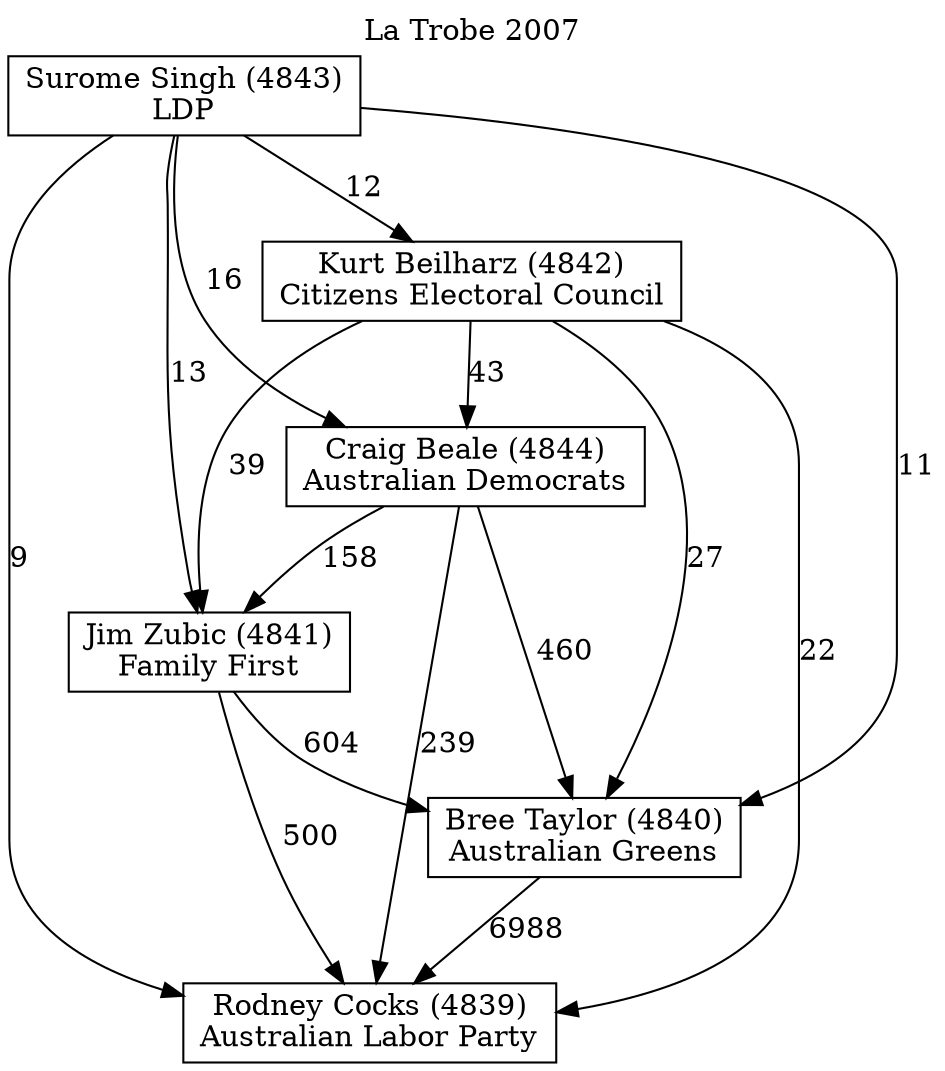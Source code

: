 // House preference flow
digraph "Rodney Cocks (4839)_La Trobe_2007" {
	graph [label="La Trobe 2007" labelloc=t mclimit=10]
	node [shape=box]
	"Rodney Cocks (4839)" [label="Rodney Cocks (4839)
Australian Labor Party"]
	"Bree Taylor (4840)" [label="Bree Taylor (4840)
Australian Greens"]
	"Jim Zubic (4841)" [label="Jim Zubic (4841)
Family First"]
	"Craig Beale (4844)" [label="Craig Beale (4844)
Australian Democrats"]
	"Kurt Beilharz (4842)" [label="Kurt Beilharz (4842)
Citizens Electoral Council"]
	"Surome Singh (4843)" [label="Surome Singh (4843)
LDP"]
	"Bree Taylor (4840)" -> "Rodney Cocks (4839)" [label=6988]
	"Jim Zubic (4841)" -> "Bree Taylor (4840)" [label=604]
	"Craig Beale (4844)" -> "Jim Zubic (4841)" [label=158]
	"Kurt Beilharz (4842)" -> "Craig Beale (4844)" [label=43]
	"Surome Singh (4843)" -> "Kurt Beilharz (4842)" [label=12]
	"Jim Zubic (4841)" -> "Rodney Cocks (4839)" [label=500]
	"Craig Beale (4844)" -> "Rodney Cocks (4839)" [label=239]
	"Kurt Beilharz (4842)" -> "Rodney Cocks (4839)" [label=22]
	"Surome Singh (4843)" -> "Rodney Cocks (4839)" [label=9]
	"Surome Singh (4843)" -> "Craig Beale (4844)" [label=16]
	"Kurt Beilharz (4842)" -> "Jim Zubic (4841)" [label=39]
	"Surome Singh (4843)" -> "Jim Zubic (4841)" [label=13]
	"Craig Beale (4844)" -> "Bree Taylor (4840)" [label=460]
	"Kurt Beilharz (4842)" -> "Bree Taylor (4840)" [label=27]
	"Surome Singh (4843)" -> "Bree Taylor (4840)" [label=11]
}
